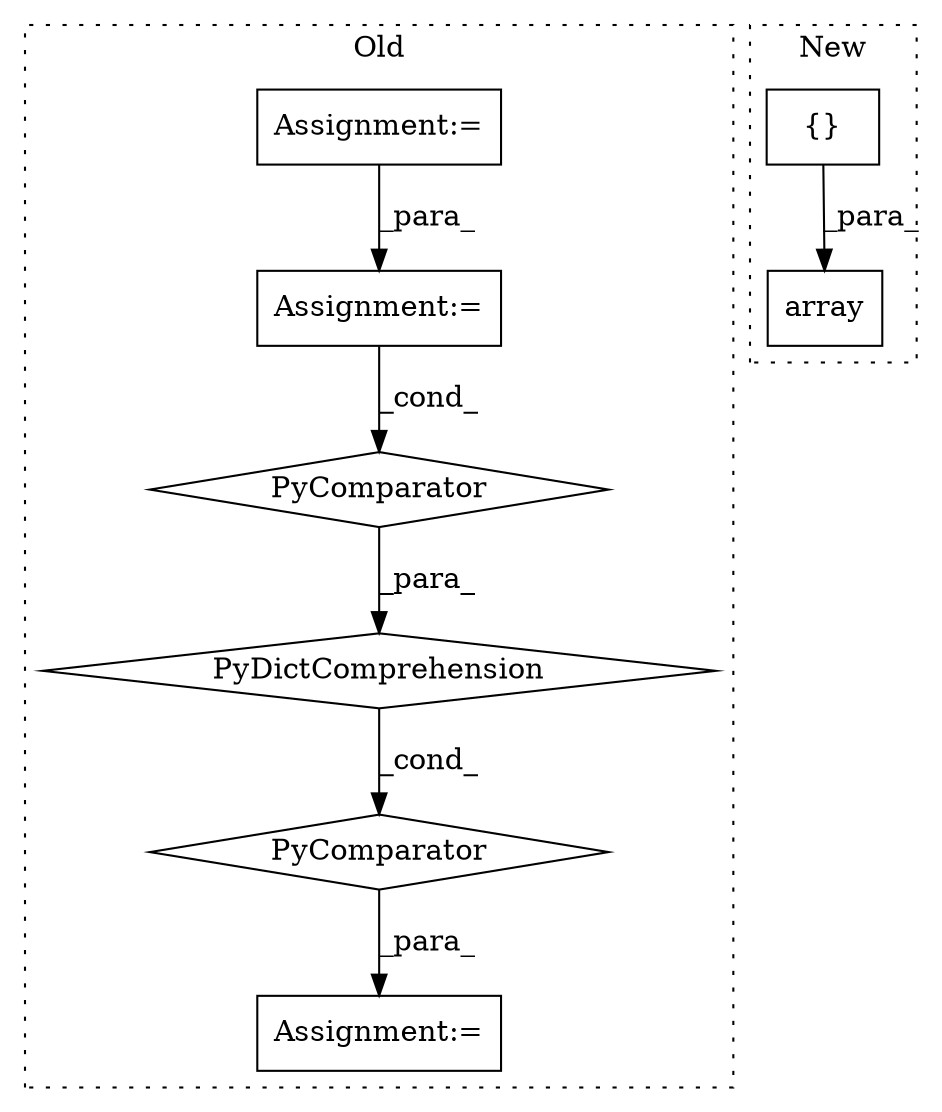 digraph G {
subgraph cluster0 {
1 [label="PyDictComprehension" a="110" s="509" l="134" shape="diamond"];
3 [label="PyComparator" a="113" s="601" l="34" shape="diamond"];
4 [label="Assignment:=" a="7" s="459" l="1" shape="box"];
5 [label="Assignment:=" a="7" s="736" l="12" shape="box"];
7 [label="PyComparator" a="113" s="831" l="38" shape="diamond"];
8 [label="Assignment:=" a="7" s="601" l="34" shape="box"];
label = "Old";
style="dotted";
}
subgraph cluster1 {
2 [label="array" a="32" s="917,940" l="6,1" shape="box"];
6 [label="{}" a="4" s="669,681" l="1,1" shape="box"];
label = "New";
style="dotted";
}
1 -> 7 [label="_cond_"];
3 -> 1 [label="_para_"];
4 -> 8 [label="_para_"];
6 -> 2 [label="_para_"];
7 -> 5 [label="_para_"];
8 -> 3 [label="_cond_"];
}